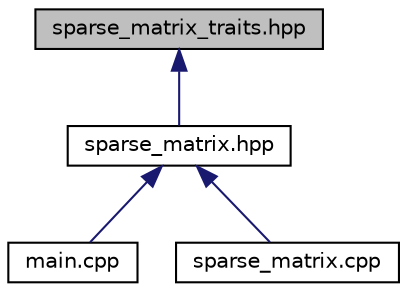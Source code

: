 digraph "sparse_matrix_traits.hpp"
{
 // LATEX_PDF_SIZE
  edge [fontname="Helvetica",fontsize="10",labelfontname="Helvetica",labelfontsize="10"];
  node [fontname="Helvetica",fontsize="10",shape=record];
  Node1 [label="sparse_matrix_traits.hpp",height=0.2,width=0.4,color="black", fillcolor="grey75", style="filled", fontcolor="black",tooltip="Contains traits and concepts for sparse matrix elements."];
  Node1 -> Node2 [dir="back",color="midnightblue",fontsize="10",style="solid",fontname="Helvetica"];
  Node2 [label="sparse_matrix.hpp",height=0.2,width=0.4,color="black", fillcolor="white", style="filled",URL="$sparse__matrix_8hpp.html",tooltip="Contains the definition of Matrix class and its member functions."];
  Node2 -> Node3 [dir="back",color="midnightblue",fontsize="10",style="solid",fontname="Helvetica"];
  Node3 [label="main.cpp",height=0.2,width=0.4,color="black", fillcolor="white", style="filled",URL="$main_8cpp.html",tooltip=" "];
  Node2 -> Node4 [dir="back",color="midnightblue",fontsize="10",style="solid",fontname="Helvetica"];
  Node4 [label="sparse_matrix.cpp",height=0.2,width=0.4,color="black", fillcolor="white", style="filled",URL="$sparse__matrix_8cpp.html",tooltip="Contains the implementation of the Matrix memeber functions."];
}
